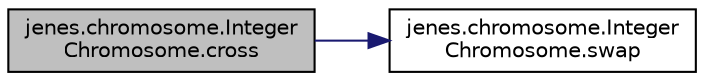 digraph "jenes.chromosome.IntegerChromosome.cross"
{
  edge [fontname="Helvetica",fontsize="10",labelfontname="Helvetica",labelfontsize="10"];
  node [fontname="Helvetica",fontsize="10",shape=record];
  rankdir="LR";
  Node1 [label="jenes.chromosome.Integer\lChromosome.cross",height=0.2,width=0.4,color="black", fillcolor="grey75", style="filled" fontcolor="black"];
  Node1 -> Node2 [color="midnightblue",fontsize="10",style="solid",fontname="Helvetica"];
  Node2 [label="jenes.chromosome.Integer\lChromosome.swap",height=0.2,width=0.4,color="black", fillcolor="white", style="filled",URL="$classjenes_1_1chromosome_1_1_integer_chromosome.html#a2a591c336fedcfd457d4d874a2db328e"];
}
